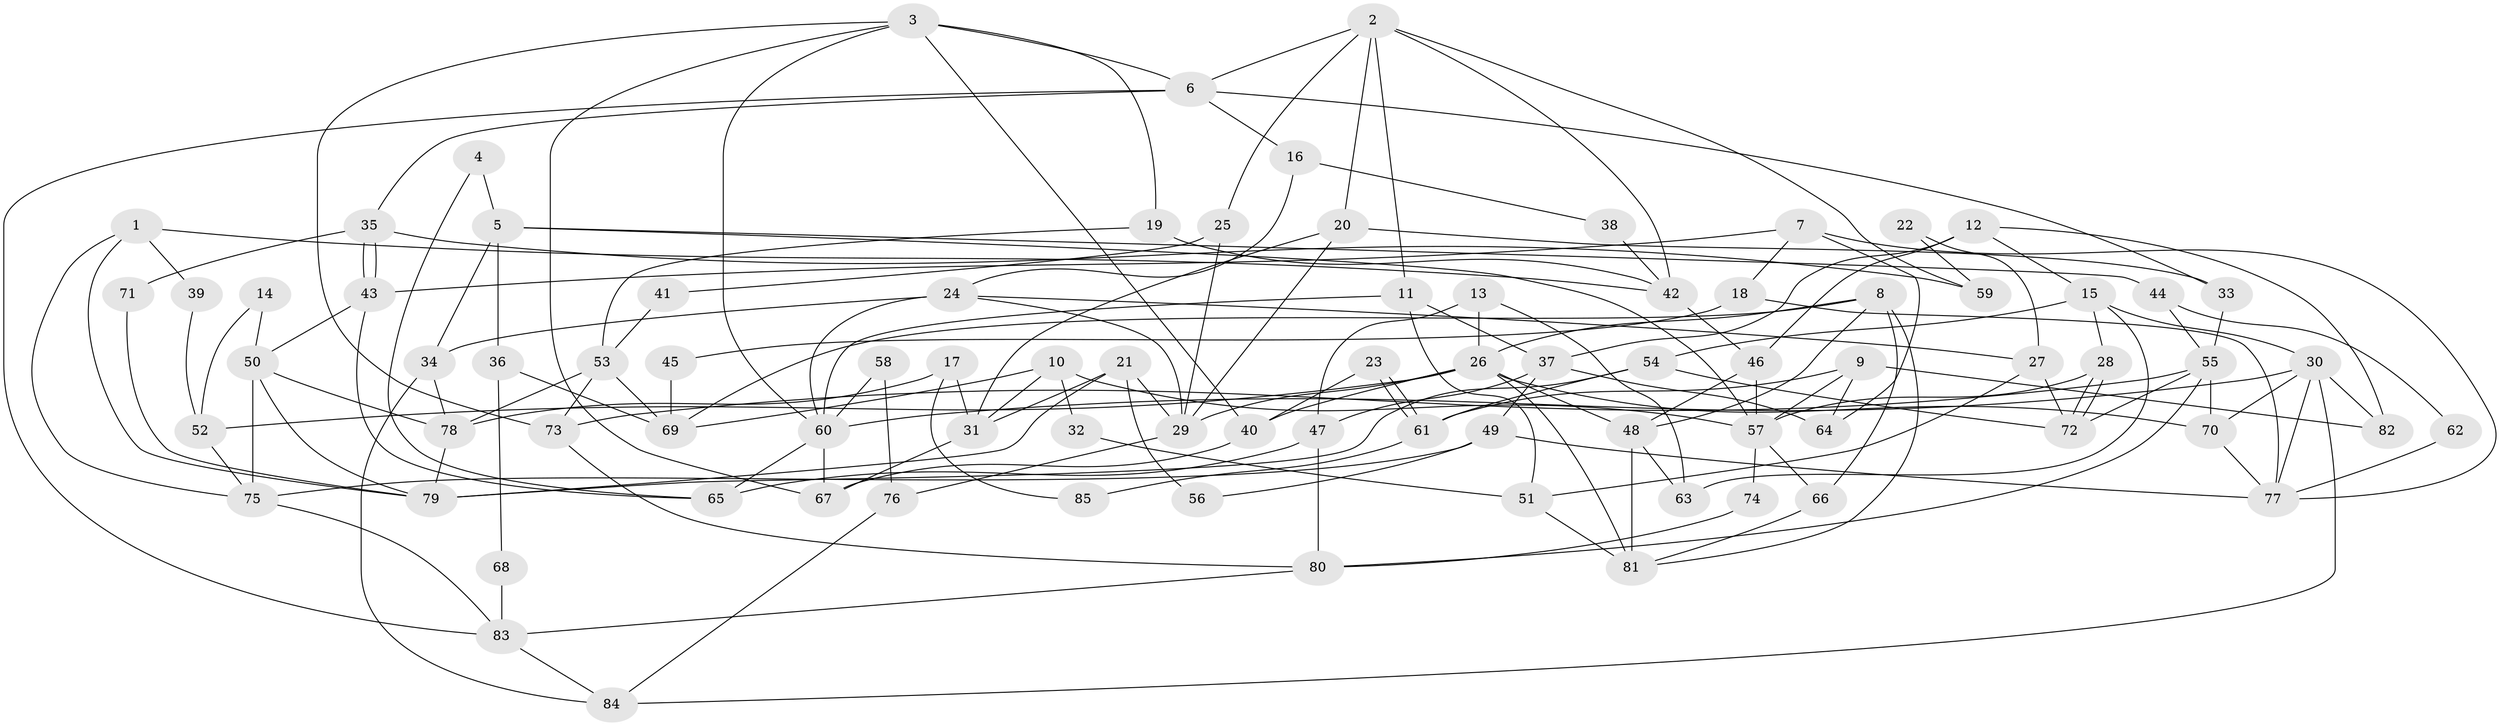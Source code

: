 // coarse degree distribution, {4: 0.2549019607843137, 5: 0.1568627450980392, 3: 0.13725490196078433, 10: 0.0196078431372549, 2: 0.21568627450980393, 6: 0.11764705882352941, 7: 0.0196078431372549, 8: 0.0392156862745098, 9: 0.0392156862745098}
// Generated by graph-tools (version 1.1) at 2025/54/03/04/25 21:54:22]
// undirected, 85 vertices, 170 edges
graph export_dot {
graph [start="1"]
  node [color=gray90,style=filled];
  1;
  2;
  3;
  4;
  5;
  6;
  7;
  8;
  9;
  10;
  11;
  12;
  13;
  14;
  15;
  16;
  17;
  18;
  19;
  20;
  21;
  22;
  23;
  24;
  25;
  26;
  27;
  28;
  29;
  30;
  31;
  32;
  33;
  34;
  35;
  36;
  37;
  38;
  39;
  40;
  41;
  42;
  43;
  44;
  45;
  46;
  47;
  48;
  49;
  50;
  51;
  52;
  53;
  54;
  55;
  56;
  57;
  58;
  59;
  60;
  61;
  62;
  63;
  64;
  65;
  66;
  67;
  68;
  69;
  70;
  71;
  72;
  73;
  74;
  75;
  76;
  77;
  78;
  79;
  80;
  81;
  82;
  83;
  84;
  85;
  1 -- 79;
  1 -- 75;
  1 -- 39;
  1 -- 42;
  2 -- 6;
  2 -- 42;
  2 -- 11;
  2 -- 20;
  2 -- 25;
  2 -- 59;
  3 -- 73;
  3 -- 40;
  3 -- 6;
  3 -- 19;
  3 -- 60;
  3 -- 67;
  4 -- 5;
  4 -- 65;
  5 -- 57;
  5 -- 34;
  5 -- 36;
  5 -- 44;
  6 -- 33;
  6 -- 16;
  6 -- 35;
  6 -- 83;
  7 -- 77;
  7 -- 64;
  7 -- 18;
  7 -- 43;
  8 -- 48;
  8 -- 26;
  8 -- 66;
  8 -- 69;
  8 -- 81;
  9 -- 61;
  9 -- 57;
  9 -- 64;
  9 -- 82;
  10 -- 31;
  10 -- 57;
  10 -- 32;
  10 -- 69;
  11 -- 51;
  11 -- 37;
  11 -- 60;
  12 -- 82;
  12 -- 37;
  12 -- 15;
  12 -- 46;
  13 -- 47;
  13 -- 26;
  13 -- 63;
  14 -- 50;
  14 -- 52;
  15 -- 63;
  15 -- 28;
  15 -- 30;
  15 -- 54;
  16 -- 24;
  16 -- 38;
  17 -- 31;
  17 -- 78;
  17 -- 85;
  18 -- 77;
  18 -- 45;
  19 -- 42;
  19 -- 53;
  20 -- 29;
  20 -- 31;
  20 -- 33;
  21 -- 29;
  21 -- 31;
  21 -- 56;
  21 -- 79;
  22 -- 27;
  22 -- 59;
  23 -- 61;
  23 -- 61;
  23 -- 40;
  24 -- 60;
  24 -- 34;
  24 -- 27;
  24 -- 29;
  25 -- 29;
  25 -- 41;
  26 -- 48;
  26 -- 70;
  26 -- 29;
  26 -- 40;
  26 -- 52;
  26 -- 81;
  27 -- 72;
  27 -- 51;
  28 -- 72;
  28 -- 72;
  28 -- 57;
  29 -- 76;
  30 -- 60;
  30 -- 70;
  30 -- 77;
  30 -- 82;
  30 -- 84;
  31 -- 67;
  32 -- 51;
  33 -- 55;
  34 -- 84;
  34 -- 78;
  35 -- 43;
  35 -- 43;
  35 -- 59;
  35 -- 71;
  36 -- 69;
  36 -- 68;
  37 -- 47;
  37 -- 49;
  37 -- 64;
  38 -- 42;
  39 -- 52;
  40 -- 67;
  41 -- 53;
  42 -- 46;
  43 -- 50;
  43 -- 65;
  44 -- 55;
  44 -- 62;
  45 -- 69;
  46 -- 57;
  46 -- 48;
  47 -- 80;
  47 -- 65;
  48 -- 81;
  48 -- 63;
  49 -- 77;
  49 -- 56;
  49 -- 75;
  50 -- 79;
  50 -- 75;
  50 -- 78;
  51 -- 81;
  52 -- 75;
  53 -- 69;
  53 -- 73;
  53 -- 78;
  54 -- 79;
  54 -- 61;
  54 -- 72;
  55 -- 72;
  55 -- 80;
  55 -- 70;
  55 -- 73;
  57 -- 66;
  57 -- 74;
  58 -- 76;
  58 -- 60;
  60 -- 65;
  60 -- 67;
  61 -- 85;
  62 -- 77;
  66 -- 81;
  68 -- 83;
  70 -- 77;
  71 -- 79;
  73 -- 80;
  74 -- 80;
  75 -- 83;
  76 -- 84;
  78 -- 79;
  80 -- 83;
  83 -- 84;
}
